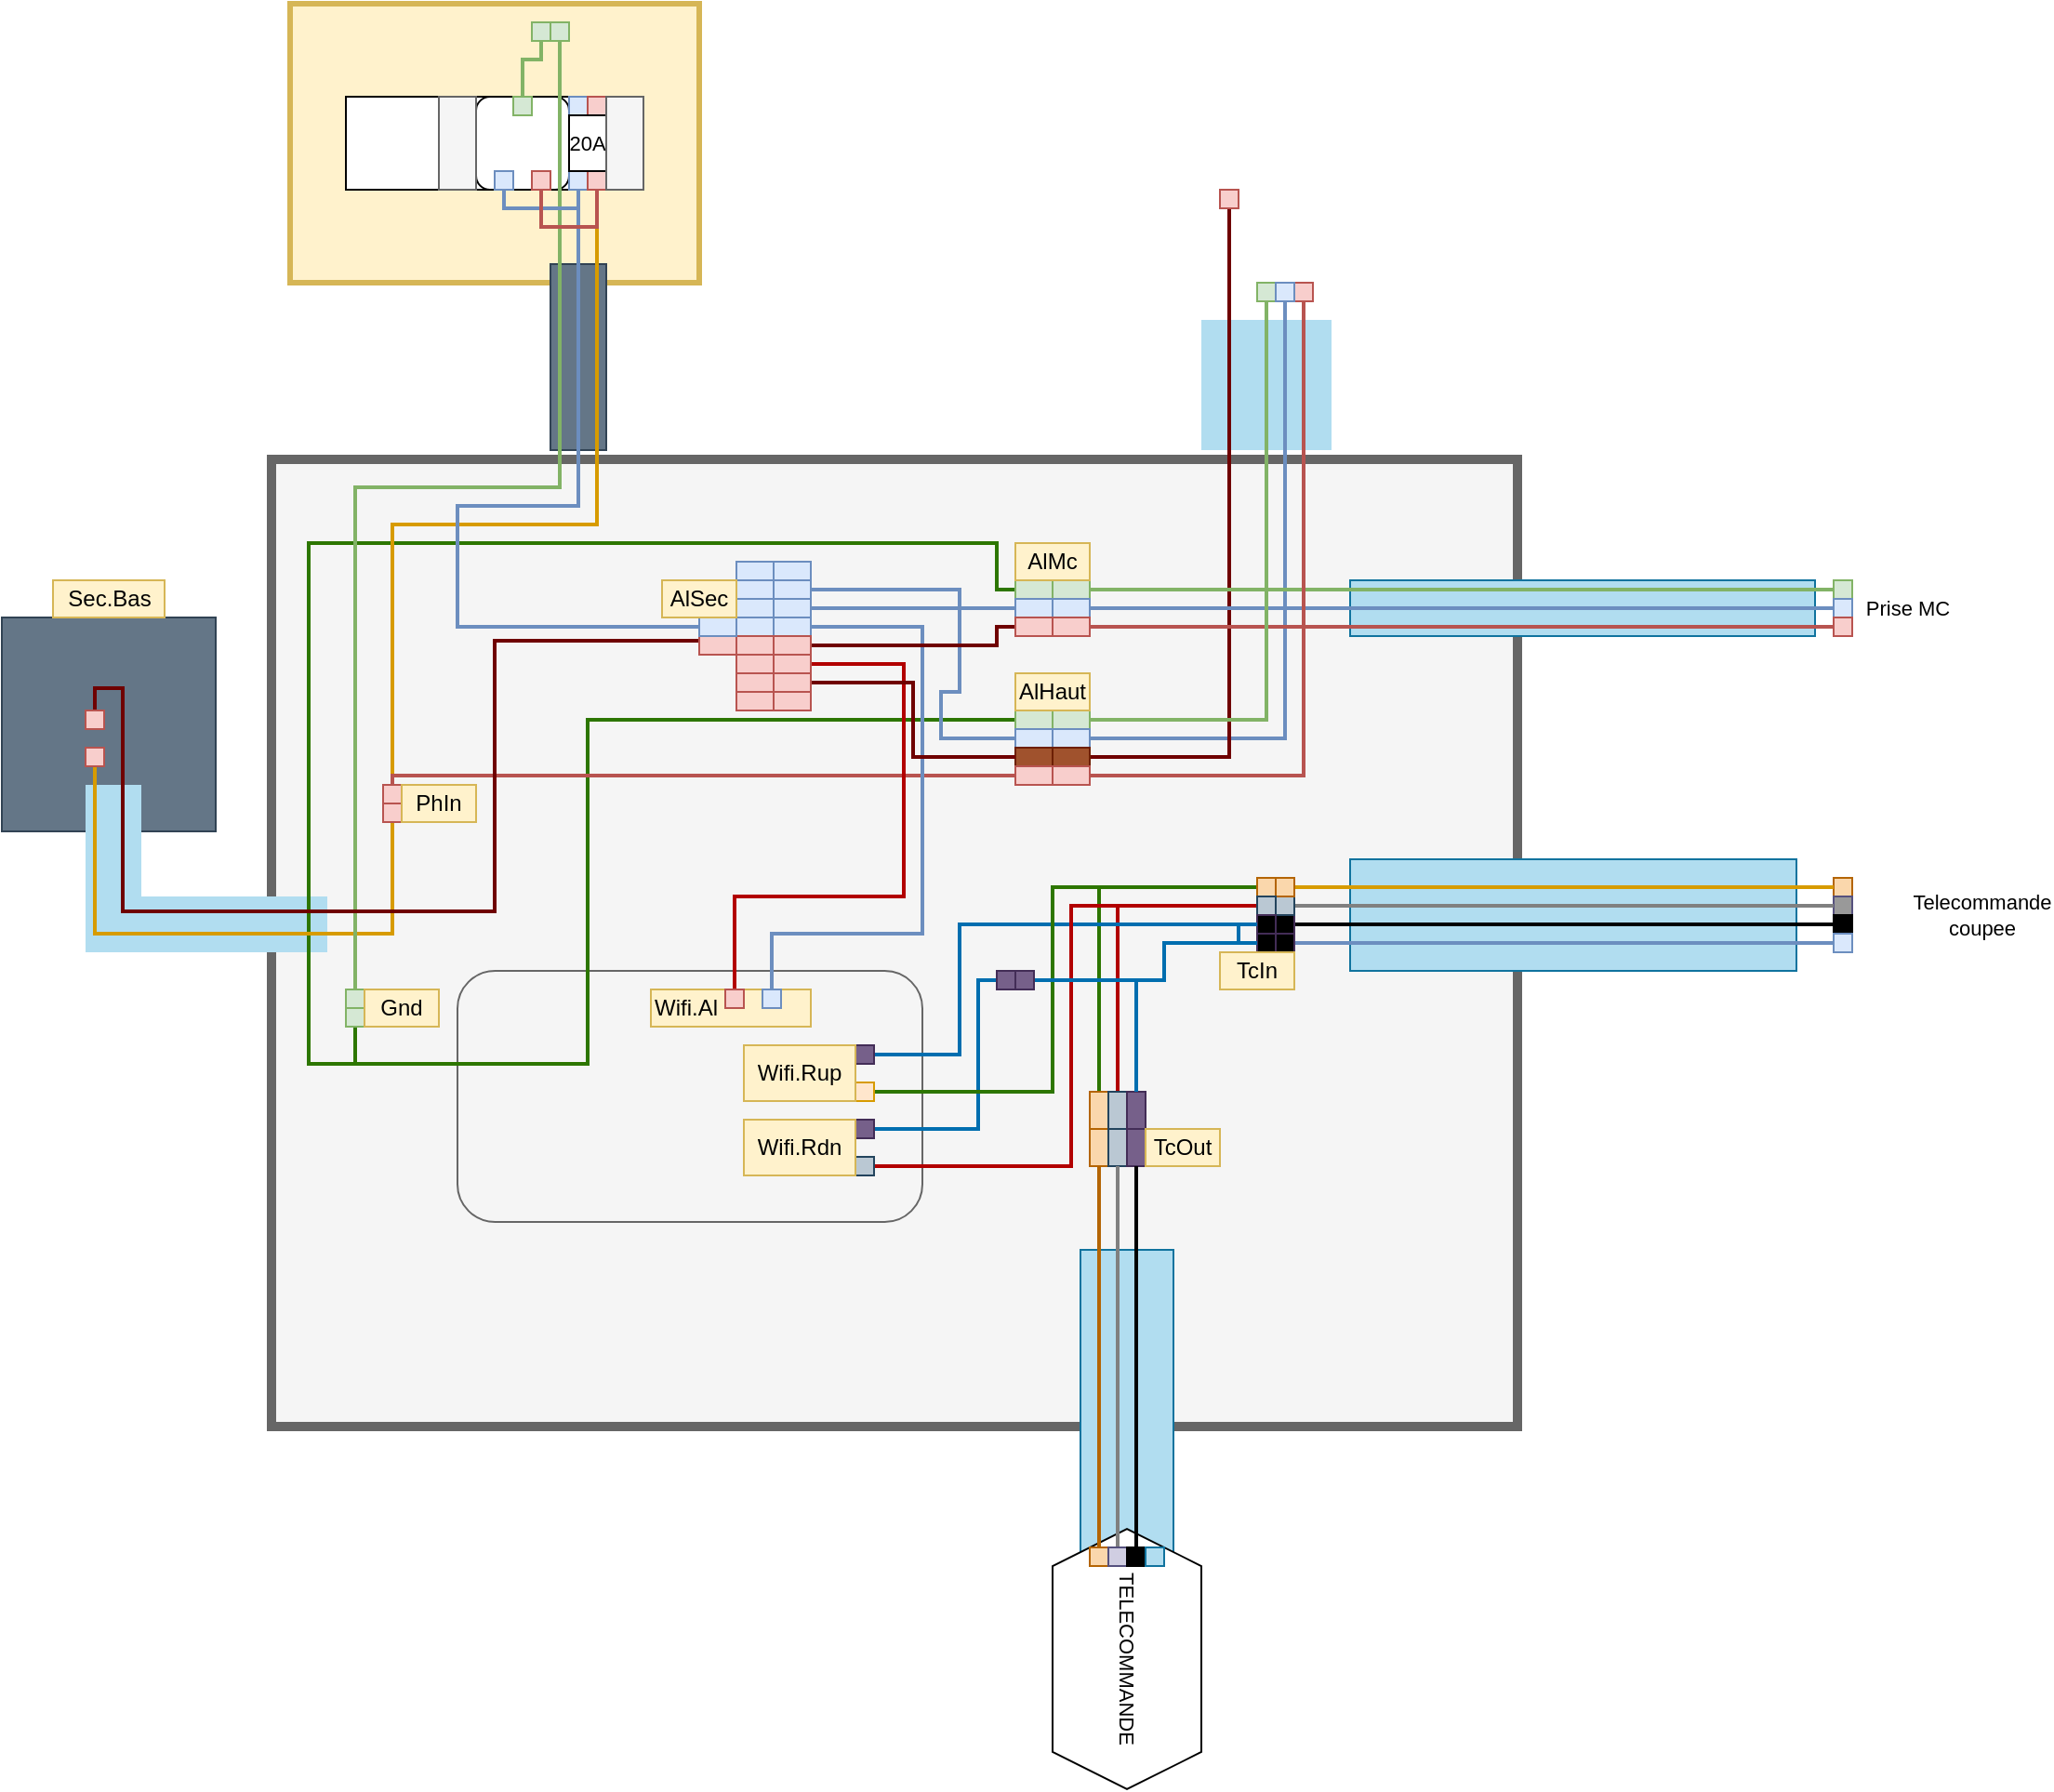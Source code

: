 <mxfile version="22.0.3" type="device">
  <diagram name="Page-1" id="s5q2tHvx8TRgOpWk9nja">
    <mxGraphModel dx="1687" dy="1393" grid="0" gridSize="10" guides="1" tooltips="1" connect="1" arrows="1" fold="1" page="0" pageScale="1" pageWidth="827" pageHeight="1169" math="0" shadow="0">
      <root>
        <mxCell id="0" />
        <mxCell id="1" parent="0" />
        <mxCell id="JrUKh0Hy_QYqfuGdm9pV-165" value="" style="rounded=0;whiteSpace=wrap;html=1;fontFamily=Helvetica;fontSize=11;strokeWidth=5;fillColor=#f5f5f5;fontColor=#333333;strokeColor=#666666;" parent="1" vertex="1">
          <mxGeometry x="170" y="155" width="670" height="520" as="geometry" />
        </mxCell>
        <mxCell id="JrUKh0Hy_QYqfuGdm9pV-132" value="" style="rounded=1;whiteSpace=wrap;html=1;fontFamily=Helvetica;fontSize=11;fontColor=#333333;fillColor=#f5f5f5;strokeColor=#666666;movable=1;resizable=1;rotatable=1;deletable=1;editable=1;locked=0;connectable=1;" parent="1" vertex="1">
          <mxGeometry x="270" y="430" width="250" height="135" as="geometry" />
        </mxCell>
        <mxCell id="1BA1ktkM85NNet-xuDD4-9" value="Wifi.Al" style="text;html=1;strokeColor=#d6b656;fillColor=#fff2cc;align=left;verticalAlign=middle;whiteSpace=wrap;rounded=0;movable=0;resizable=0;rotatable=0;deletable=0;editable=0;locked=1;connectable=0;" vertex="1" parent="1">
          <mxGeometry x="374" y="440" width="86" height="20" as="geometry" />
        </mxCell>
        <mxCell id="JrUKh0Hy_QYqfuGdm9pV-211" value="" style="rounded=0;whiteSpace=wrap;html=1;fontFamily=Helvetica;fontSize=11;strokeWidth=3;fillColor=#fff2cc;strokeColor=#d6b656;" parent="1" vertex="1">
          <mxGeometry x="180" y="-90" width="220" height="150" as="geometry" />
        </mxCell>
        <mxCell id="JrUKh0Hy_QYqfuGdm9pV-206" value="" style="rounded=0;whiteSpace=wrap;html=1;fontFamily=Helvetica;fontSize=11;fontColor=default;" parent="1" vertex="1">
          <mxGeometry x="210" y="-40" width="160" height="50" as="geometry" />
        </mxCell>
        <mxCell id="JrUKh0Hy_QYqfuGdm9pV-207" value="" style="group" parent="1" vertex="1" connectable="0">
          <mxGeometry x="280" y="-40" width="90" height="50" as="geometry" />
        </mxCell>
        <mxCell id="JrUKh0Hy_QYqfuGdm9pV-205" value="" style="rounded=1;whiteSpace=wrap;html=1;fontFamily=Helvetica;fontSize=11;fontColor=default;" parent="JrUKh0Hy_QYqfuGdm9pV-207" vertex="1">
          <mxGeometry width="50" height="50" as="geometry" />
        </mxCell>
        <mxCell id="JrUKh0Hy_QYqfuGdm9pV-193" value="" style="rounded=0;whiteSpace=wrap;html=1;fillColor=#d5e8d4;strokeColor=#82b366;movable=1;resizable=1;rotatable=1;deletable=1;editable=1;locked=0;connectable=1;" parent="JrUKh0Hy_QYqfuGdm9pV-207" vertex="1">
          <mxGeometry x="20" width="10" height="10" as="geometry" />
        </mxCell>
        <mxCell id="JrUKh0Hy_QYqfuGdm9pV-195" value="" style="rounded=0;whiteSpace=wrap;html=1;fillColor=#dae8fc;strokeColor=#6c8ebf;movable=1;resizable=1;rotatable=1;deletable=1;editable=1;locked=0;connectable=1;" parent="JrUKh0Hy_QYqfuGdm9pV-207" vertex="1">
          <mxGeometry x="10" y="40" width="10" height="10" as="geometry" />
        </mxCell>
        <mxCell id="JrUKh0Hy_QYqfuGdm9pV-196" value="" style="rounded=0;whiteSpace=wrap;html=1;fillColor=#f8cecc;strokeColor=#b85450;movable=1;resizable=1;rotatable=1;deletable=1;editable=1;locked=0;connectable=1;" parent="JrUKh0Hy_QYqfuGdm9pV-207" vertex="1">
          <mxGeometry x="30" y="40" width="10" height="10" as="geometry" />
        </mxCell>
        <mxCell id="JrUKh0Hy_QYqfuGdm9pV-163" value="" style="rounded=0;whiteSpace=wrap;html=1;fontFamily=Helvetica;fontSize=11;fillColor=#b1ddf0;strokeColor=#10739e;movable=0;resizable=0;rotatable=0;deletable=0;editable=0;locked=1;connectable=0;" parent="1" vertex="1">
          <mxGeometry x="750" y="370" width="240" height="60" as="geometry" />
        </mxCell>
        <mxCell id="JrUKh0Hy_QYqfuGdm9pV-162" value="" style="rounded=0;whiteSpace=wrap;html=1;fontFamily=Helvetica;fontSize=11;strokeColor=#10739e;fillColor=#b1ddf0;movable=0;resizable=0;rotatable=0;deletable=0;editable=0;locked=1;connectable=0;" parent="1" vertex="1">
          <mxGeometry x="750" y="220" width="250" height="30" as="geometry" />
        </mxCell>
        <mxCell id="JrUKh0Hy_QYqfuGdm9pV-159" value="" style="rounded=0;whiteSpace=wrap;html=1;fontFamily=Helvetica;fontSize=11;fillColor=#b1ddf0;strokeColor=none;movable=0;resizable=0;rotatable=0;deletable=0;editable=0;locked=1;connectable=0;" parent="1" vertex="1">
          <mxGeometry x="670" y="80" width="70" height="70" as="geometry" />
        </mxCell>
        <mxCell id="JrUKh0Hy_QYqfuGdm9pV-157" value="" style="rounded=0;whiteSpace=wrap;html=1;fontFamily=Helvetica;fontSize=11;strokeColor=none;fillColor=#b1ddf0;" parent="1" vertex="1">
          <mxGeometry x="100" y="390" width="100" height="30" as="geometry" />
        </mxCell>
        <mxCell id="JrUKh0Hy_QYqfuGdm9pV-155" value="" style="rounded=0;whiteSpace=wrap;html=1;fontFamily=Helvetica;fontSize=11;fontColor=#ffffff;fillColor=#647687;strokeColor=#314354;" parent="1" vertex="1">
          <mxGeometry x="25" y="240" width="115" height="115" as="geometry" />
        </mxCell>
        <mxCell id="JrUKh0Hy_QYqfuGdm9pV-156" value="" style="rounded=0;whiteSpace=wrap;html=1;fontFamily=Helvetica;fontSize=11;strokeColor=none;fillColor=#b1ddf0;" parent="1" vertex="1">
          <mxGeometry x="70" y="330" width="30" height="90" as="geometry" />
        </mxCell>
        <mxCell id="JrUKh0Hy_QYqfuGdm9pV-154" value="" style="rounded=0;whiteSpace=wrap;html=1;fontFamily=Helvetica;fontSize=11;fontColor=#ffffff;fillColor=#647687;strokeColor=#314354;movable=1;resizable=1;rotatable=1;deletable=1;editable=1;locked=0;connectable=1;" parent="1" vertex="1">
          <mxGeometry x="320" y="50" width="30" height="100" as="geometry" />
        </mxCell>
        <mxCell id="JrUKh0Hy_QYqfuGdm9pV-46" value="" style="rounded=0;whiteSpace=wrap;html=1;fillColor=#fad7ac;strokeColor=#b46504;movable=0;resizable=0;rotatable=0;deletable=0;editable=0;locked=1;connectable=0;" parent="1" vertex="1">
          <mxGeometry x="610" y="515" width="10" height="20" as="geometry" />
        </mxCell>
        <mxCell id="JrUKh0Hy_QYqfuGdm9pV-47" value="" style="rounded=0;whiteSpace=wrap;html=1;fillColor=#bac8d3;strokeColor=#23445d;movable=0;resizable=0;rotatable=0;deletable=0;editable=0;locked=1;connectable=0;" parent="1" vertex="1">
          <mxGeometry x="620" y="515" width="10" height="20" as="geometry" />
        </mxCell>
        <mxCell id="JrUKh0Hy_QYqfuGdm9pV-48" value="" style="rounded=0;whiteSpace=wrap;html=1;fillColor=#76608a;fontColor=#ffffff;strokeColor=#432D57;movable=0;resizable=0;rotatable=0;deletable=0;editable=0;locked=1;connectable=0;" parent="1" vertex="1">
          <mxGeometry x="630" y="515" width="10" height="20" as="geometry" />
        </mxCell>
        <mxCell id="JrUKh0Hy_QYqfuGdm9pV-106" style="edgeStyle=orthogonalEdgeStyle;shape=connector;rounded=0;orthogonalLoop=1;jettySize=auto;html=1;entryX=0;entryY=0.5;entryDx=0;entryDy=0;labelBackgroundColor=default;strokeColor=#2D7600;strokeWidth=2;align=center;verticalAlign=middle;fontFamily=Helvetica;fontSize=11;fontColor=default;endArrow=none;endFill=0;fillColor=#60a917;exitX=0.5;exitY=0;exitDx=0;exitDy=0;movable=0;resizable=0;rotatable=0;deletable=0;editable=0;locked=1;connectable=0;" parent="1" source="JrUKh0Hy_QYqfuGdm9pV-50" target="JrUKh0Hy_QYqfuGdm9pV-34" edge="1">
          <mxGeometry relative="1" as="geometry">
            <Array as="points">
              <mxPoint x="615" y="385" />
            </Array>
          </mxGeometry>
        </mxCell>
        <mxCell id="JrUKh0Hy_QYqfuGdm9pV-50" value="" style="rounded=0;whiteSpace=wrap;html=1;fillColor=#fad7ac;strokeColor=#b46504;movable=0;resizable=0;rotatable=0;deletable=0;editable=0;locked=1;connectable=0;" parent="1" vertex="1">
          <mxGeometry x="610" y="495" width="10" height="20" as="geometry" />
        </mxCell>
        <mxCell id="JrUKh0Hy_QYqfuGdm9pV-104" style="edgeStyle=orthogonalEdgeStyle;shape=connector;rounded=0;orthogonalLoop=1;jettySize=auto;html=1;entryX=0;entryY=0.5;entryDx=0;entryDy=0;labelBackgroundColor=default;strokeColor=#B20000;strokeWidth=2;align=center;verticalAlign=middle;fontFamily=Helvetica;fontSize=11;fontColor=default;endArrow=none;endFill=0;fillColor=#e51400;exitX=0.5;exitY=0;exitDx=0;exitDy=0;movable=0;resizable=0;rotatable=0;deletable=0;editable=0;locked=1;connectable=0;" parent="1" source="JrUKh0Hy_QYqfuGdm9pV-51" target="JrUKh0Hy_QYqfuGdm9pV-35" edge="1">
          <mxGeometry relative="1" as="geometry">
            <mxPoint x="700" y="460" as="sourcePoint" />
            <Array as="points">
              <mxPoint x="625" y="395" />
            </Array>
          </mxGeometry>
        </mxCell>
        <mxCell id="JrUKh0Hy_QYqfuGdm9pV-51" value="" style="rounded=0;whiteSpace=wrap;html=1;fillColor=#bac8d3;strokeColor=#23445d;movable=0;resizable=0;rotatable=0;deletable=0;editable=0;locked=1;connectable=0;" parent="1" vertex="1">
          <mxGeometry x="620" y="495" width="10" height="20" as="geometry" />
        </mxCell>
        <mxCell id="JrUKh0Hy_QYqfuGdm9pV-52" value="" style="rounded=0;whiteSpace=wrap;html=1;fillColor=#76608a;fontColor=#ffffff;strokeColor=#432D57;movable=0;resizable=0;rotatable=0;deletable=0;editable=0;locked=1;connectable=0;" parent="1" vertex="1">
          <mxGeometry x="630" y="495" width="10" height="20" as="geometry" />
        </mxCell>
        <mxCell id="JrUKh0Hy_QYqfuGdm9pV-109" style="edgeStyle=orthogonalEdgeStyle;shape=connector;rounded=0;orthogonalLoop=1;jettySize=auto;html=1;labelBackgroundColor=default;strokeColor=#2D7600;strokeWidth=2;align=center;verticalAlign=middle;fontFamily=Helvetica;fontSize=11;fontColor=default;endArrow=none;endFill=0;fillColor=#60a917;entryX=0.5;entryY=1;entryDx=0;entryDy=0;" parent="1" source="JrUKh0Hy_QYqfuGdm9pV-53" target="JrUKh0Hy_QYqfuGdm9pV-70" edge="1">
          <mxGeometry relative="1" as="geometry">
            <mxPoint x="430" y="235" as="targetPoint" />
            <Array as="points">
              <mxPoint x="560" y="225" />
              <mxPoint x="560" y="200" />
              <mxPoint x="190" y="200" />
              <mxPoint x="190" y="480" />
              <mxPoint x="215" y="480" />
            </Array>
          </mxGeometry>
        </mxCell>
        <mxCell id="JrUKh0Hy_QYqfuGdm9pV-108" style="edgeStyle=orthogonalEdgeStyle;shape=connector;rounded=0;orthogonalLoop=1;jettySize=auto;html=1;labelBackgroundColor=default;strokeColor=#2D7600;strokeWidth=2;align=center;verticalAlign=middle;fontFamily=Helvetica;fontSize=11;fontColor=default;endArrow=none;endFill=0;fillColor=#60a917;entryX=0.5;entryY=1;entryDx=0;entryDy=0;" parent="1" source="JrUKh0Hy_QYqfuGdm9pV-59" target="JrUKh0Hy_QYqfuGdm9pV-70" edge="1">
          <mxGeometry relative="1" as="geometry">
            <mxPoint x="440" y="295" as="targetPoint" />
            <Array as="points">
              <mxPoint x="340" y="295" />
              <mxPoint x="340" y="480" />
              <mxPoint x="215" y="480" />
            </Array>
          </mxGeometry>
        </mxCell>
        <mxCell id="JrUKh0Hy_QYqfuGdm9pV-59" value="" style="rounded=0;whiteSpace=wrap;html=1;fillColor=#d5e8d4;strokeColor=#82b366;" parent="1" vertex="1">
          <mxGeometry x="570" y="290" width="20" height="10" as="geometry" />
        </mxCell>
        <mxCell id="JrUKh0Hy_QYqfuGdm9pV-60" value="" style="rounded=0;whiteSpace=wrap;html=1;fillColor=#dae8fc;strokeColor=#6c8ebf;" parent="1" vertex="1">
          <mxGeometry x="570" y="300" width="20" height="10" as="geometry" />
        </mxCell>
        <mxCell id="JrUKh0Hy_QYqfuGdm9pV-61" value="" style="rounded=0;whiteSpace=wrap;html=1;fillColor=#a0522d;fontColor=#ffffff;strokeColor=#6D1F00;" parent="1" vertex="1">
          <mxGeometry x="570" y="310" width="20" height="10" as="geometry" />
        </mxCell>
        <mxCell id="JrUKh0Hy_QYqfuGdm9pV-62" value="" style="rounded=0;whiteSpace=wrap;html=1;fillColor=#d5e8d4;strokeColor=#82b366;" parent="1" vertex="1">
          <mxGeometry x="590" y="290" width="20" height="10" as="geometry" />
        </mxCell>
        <mxCell id="JrUKh0Hy_QYqfuGdm9pV-148" style="edgeStyle=orthogonalEdgeStyle;shape=connector;rounded=0;orthogonalLoop=1;jettySize=auto;html=1;entryX=0.5;entryY=1;entryDx=0;entryDy=0;labelBackgroundColor=default;strokeColor=#6c8ebf;strokeWidth=2;align=center;verticalAlign=middle;fontFamily=Helvetica;fontSize=11;fontColor=default;endArrow=none;endFill=0;fillColor=#dae8fc;" parent="1" source="JrUKh0Hy_QYqfuGdm9pV-63" target="JrUKh0Hy_QYqfuGdm9pV-143" edge="1">
          <mxGeometry relative="1" as="geometry" />
        </mxCell>
        <mxCell id="JrUKh0Hy_QYqfuGdm9pV-63" value="" style="rounded=0;whiteSpace=wrap;html=1;fillColor=#dae8fc;strokeColor=#6c8ebf;" parent="1" vertex="1">
          <mxGeometry x="590" y="300" width="20" height="10" as="geometry" />
        </mxCell>
        <mxCell id="JrUKh0Hy_QYqfuGdm9pV-150" style="edgeStyle=orthogonalEdgeStyle;shape=connector;rounded=0;orthogonalLoop=1;jettySize=auto;html=1;entryX=0.5;entryY=1;entryDx=0;entryDy=0;labelBackgroundColor=default;strokeColor=#6F0000;strokeWidth=2;align=center;verticalAlign=middle;fontFamily=Helvetica;fontSize=11;fontColor=default;endArrow=none;endFill=0;fillColor=#a20025;" parent="1" source="JrUKh0Hy_QYqfuGdm9pV-64" target="JrUKh0Hy_QYqfuGdm9pV-146" edge="1">
          <mxGeometry relative="1" as="geometry" />
        </mxCell>
        <mxCell id="JrUKh0Hy_QYqfuGdm9pV-64" value="" style="rounded=0;whiteSpace=wrap;html=1;fillColor=#a0522d;fontColor=#ffffff;strokeColor=#6D1F00;" parent="1" vertex="1">
          <mxGeometry x="590" y="310" width="20" height="10" as="geometry" />
        </mxCell>
        <mxCell id="JrUKh0Hy_QYqfuGdm9pV-65" value="" style="rounded=0;whiteSpace=wrap;html=1;fillColor=#f8cecc;strokeColor=#b85450;" parent="1" vertex="1">
          <mxGeometry x="570" y="320" width="20" height="10" as="geometry" />
        </mxCell>
        <mxCell id="JrUKh0Hy_QYqfuGdm9pV-66" value="" style="rounded=0;whiteSpace=wrap;html=1;fillColor=#f8cecc;strokeColor=#b85450;" parent="1" vertex="1">
          <mxGeometry x="590" y="320" width="20" height="10" as="geometry" />
        </mxCell>
        <mxCell id="JrUKh0Hy_QYqfuGdm9pV-115" style="edgeStyle=orthogonalEdgeStyle;shape=connector;rounded=0;orthogonalLoop=1;jettySize=auto;html=1;labelBackgroundColor=default;strokeColor=#d79b00;strokeWidth=2;align=center;verticalAlign=middle;fontFamily=Helvetica;fontSize=11;fontColor=default;endArrow=none;endFill=0;fillColor=#ffe6cc;entryX=0.5;entryY=1;entryDx=0;entryDy=0;" parent="1" source="JrUKh0Hy_QYqfuGdm9pV-67" target="JrUKh0Hy_QYqfuGdm9pV-118" edge="1">
          <mxGeometry relative="1" as="geometry">
            <mxPoint x="260" y="200" as="targetPoint" />
            <Array as="points">
              <mxPoint x="235" y="190" />
              <mxPoint x="345" y="190" />
            </Array>
          </mxGeometry>
        </mxCell>
        <mxCell id="JrUKh0Hy_QYqfuGdm9pV-129" style="edgeStyle=orthogonalEdgeStyle;shape=connector;rounded=0;orthogonalLoop=1;jettySize=auto;html=1;entryX=0;entryY=0.5;entryDx=0;entryDy=0;labelBackgroundColor=default;strokeColor=#b85450;strokeWidth=2;align=center;verticalAlign=middle;fontFamily=Helvetica;fontSize=11;fontColor=default;endArrow=none;endFill=0;fillColor=#f8cecc;" parent="1" source="JrUKh0Hy_QYqfuGdm9pV-67" target="JrUKh0Hy_QYqfuGdm9pV-65" edge="1">
          <mxGeometry relative="1" as="geometry">
            <Array as="points">
              <mxPoint x="235" y="325" />
            </Array>
          </mxGeometry>
        </mxCell>
        <mxCell id="JrUKh0Hy_QYqfuGdm9pV-114" style="edgeStyle=orthogonalEdgeStyle;shape=connector;rounded=0;orthogonalLoop=1;jettySize=auto;html=1;labelBackgroundColor=default;strokeColor=#d79b00;strokeWidth=2;align=center;verticalAlign=middle;fontFamily=Helvetica;fontSize=11;fontColor=default;endArrow=none;endFill=0;fillColor=#ffe6cc;entryX=0.5;entryY=1;entryDx=0;entryDy=0;" parent="1" source="JrUKh0Hy_QYqfuGdm9pV-68" target="JrUKh0Hy_QYqfuGdm9pV-127" edge="1">
          <mxGeometry relative="1" as="geometry">
            <mxPoint x="150" y="430" as="targetPoint" />
            <Array as="points">
              <mxPoint x="235" y="410" />
              <mxPoint x="75" y="410" />
            </Array>
          </mxGeometry>
        </mxCell>
        <mxCell id="JrUKh0Hy_QYqfuGdm9pV-120" style="edgeStyle=orthogonalEdgeStyle;shape=connector;rounded=0;orthogonalLoop=1;jettySize=auto;html=1;labelBackgroundColor=default;strokeColor=#82b366;strokeWidth=2;align=center;verticalAlign=middle;fontFamily=Helvetica;fontSize=11;fontColor=default;endArrow=none;endFill=0;fillColor=#d5e8d4;entryX=0.5;entryY=1;entryDx=0;entryDy=0;" parent="1" source="JrUKh0Hy_QYqfuGdm9pV-69" target="JrUKh0Hy_QYqfuGdm9pV-116" edge="1">
          <mxGeometry relative="1" as="geometry">
            <mxPoint x="215" y="190" as="targetPoint" />
            <Array as="points">
              <mxPoint x="215" y="170" />
              <mxPoint x="325" y="170" />
            </Array>
          </mxGeometry>
        </mxCell>
        <mxCell id="JrUKh0Hy_QYqfuGdm9pV-123" style="edgeStyle=orthogonalEdgeStyle;shape=connector;rounded=0;orthogonalLoop=1;jettySize=auto;html=1;entryX=0;entryY=0.5;entryDx=0;entryDy=0;labelBackgroundColor=default;strokeColor=#6c8ebf;strokeWidth=2;align=center;verticalAlign=middle;fontFamily=Helvetica;fontSize=11;fontColor=default;endArrow=none;endFill=0;fillColor=#dae8fc;" parent="1" source="JrUKh0Hy_QYqfuGdm9pV-76" target="JrUKh0Hy_QYqfuGdm9pV-60" edge="1">
          <mxGeometry relative="1" as="geometry">
            <Array as="points">
              <mxPoint x="540" y="225" />
              <mxPoint x="540" y="280" />
              <mxPoint x="530" y="280" />
              <mxPoint x="530" y="305" />
            </Array>
          </mxGeometry>
        </mxCell>
        <mxCell id="JrUKh0Hy_QYqfuGdm9pV-122" style="edgeStyle=orthogonalEdgeStyle;shape=connector;rounded=0;orthogonalLoop=1;jettySize=auto;html=1;labelBackgroundColor=default;strokeColor=#6c8ebf;strokeWidth=2;align=center;verticalAlign=middle;fontFamily=Helvetica;fontSize=11;fontColor=default;endArrow=none;endFill=0;fillColor=#dae8fc;entryX=0;entryY=0.5;entryDx=0;entryDy=0;" parent="1" source="JrUKh0Hy_QYqfuGdm9pV-77" target="JrUKh0Hy_QYqfuGdm9pV-54" edge="1">
          <mxGeometry relative="1" as="geometry">
            <mxPoint x="560" y="235" as="targetPoint" />
            <Array as="points">
              <mxPoint x="550" y="235" />
              <mxPoint x="550" y="235" />
            </Array>
          </mxGeometry>
        </mxCell>
        <mxCell id="JrUKh0Hy_QYqfuGdm9pV-121" style="edgeStyle=orthogonalEdgeStyle;shape=connector;rounded=0;orthogonalLoop=1;jettySize=auto;html=1;entryX=0.5;entryY=0;entryDx=0;entryDy=0;labelBackgroundColor=default;strokeColor=#6c8ebf;strokeWidth=2;align=center;verticalAlign=middle;fontFamily=Helvetica;fontSize=11;fontColor=default;endArrow=none;endFill=0;fillColor=#dae8fc;" parent="1" source="JrUKh0Hy_QYqfuGdm9pV-79" target="JrUKh0Hy_QYqfuGdm9pV-91" edge="1">
          <mxGeometry relative="1" as="geometry">
            <Array as="points">
              <mxPoint x="520" y="245" />
              <mxPoint x="520" y="410" />
              <mxPoint x="439" y="410" />
            </Array>
          </mxGeometry>
        </mxCell>
        <mxCell id="JrUKh0Hy_QYqfuGdm9pV-110" style="edgeStyle=orthogonalEdgeStyle;shape=connector;rounded=0;orthogonalLoop=1;jettySize=auto;html=1;entryX=0;entryY=0.5;entryDx=0;entryDy=0;labelBackgroundColor=default;strokeColor=#6F0000;strokeWidth=2;align=center;verticalAlign=middle;fontFamily=Helvetica;fontSize=11;fontColor=default;endArrow=none;endFill=0;fillColor=#a20025;" parent="1" source="JrUKh0Hy_QYqfuGdm9pV-83" target="JrUKh0Hy_QYqfuGdm9pV-55" edge="1">
          <mxGeometry relative="1" as="geometry">
            <Array as="points">
              <mxPoint x="560" y="255" />
              <mxPoint x="560" y="245" />
            </Array>
          </mxGeometry>
        </mxCell>
        <mxCell id="JrUKh0Hy_QYqfuGdm9pV-111" style="edgeStyle=orthogonalEdgeStyle;shape=connector;rounded=0;orthogonalLoop=1;jettySize=auto;html=1;entryX=0.5;entryY=0;entryDx=0;entryDy=0;labelBackgroundColor=default;strokeColor=#B20000;strokeWidth=2;align=center;verticalAlign=middle;fontFamily=Helvetica;fontSize=11;fontColor=default;endArrow=none;endFill=0;fillColor=#e51400;" parent="1" source="JrUKh0Hy_QYqfuGdm9pV-84" target="JrUKh0Hy_QYqfuGdm9pV-90" edge="1">
          <mxGeometry relative="1" as="geometry">
            <Array as="points">
              <mxPoint x="510" y="265" />
              <mxPoint x="510" y="390" />
              <mxPoint x="419" y="390" />
            </Array>
          </mxGeometry>
        </mxCell>
        <mxCell id="JrUKh0Hy_QYqfuGdm9pV-112" style="edgeStyle=orthogonalEdgeStyle;shape=connector;rounded=0;orthogonalLoop=1;jettySize=auto;html=1;entryX=0;entryY=0.5;entryDx=0;entryDy=0;labelBackgroundColor=default;strokeColor=#6F0000;strokeWidth=2;align=center;verticalAlign=middle;fontFamily=Helvetica;fontSize=11;fontColor=default;endArrow=none;endFill=0;fillColor=#a20025;" parent="1" source="JrUKh0Hy_QYqfuGdm9pV-85" target="JrUKh0Hy_QYqfuGdm9pV-61" edge="1">
          <mxGeometry relative="1" as="geometry" />
        </mxCell>
        <mxCell id="JrUKh0Hy_QYqfuGdm9pV-113" style="edgeStyle=orthogonalEdgeStyle;shape=connector;rounded=0;orthogonalLoop=1;jettySize=auto;html=1;labelBackgroundColor=default;strokeColor=#6F0000;strokeWidth=2;align=center;verticalAlign=middle;fontFamily=Helvetica;fontSize=11;fontColor=default;endArrow=none;endFill=0;fillColor=#a20025;entryX=0.5;entryY=0;entryDx=0;entryDy=0;" parent="1" target="JrUKh0Hy_QYqfuGdm9pV-126" edge="1">
          <mxGeometry relative="1" as="geometry">
            <mxPoint x="75" y="287.5" as="targetPoint" />
            <mxPoint x="400" y="252.5" as="sourcePoint" />
            <Array as="points">
              <mxPoint x="290" y="253" />
              <mxPoint x="290" y="398" />
              <mxPoint x="90" y="398" />
              <mxPoint x="90" y="278" />
              <mxPoint x="75" y="278" />
            </Array>
          </mxGeometry>
        </mxCell>
        <mxCell id="JrUKh0Hy_QYqfuGdm9pV-119" style="edgeStyle=orthogonalEdgeStyle;shape=connector;rounded=0;orthogonalLoop=1;jettySize=auto;html=1;entryX=0.5;entryY=1;entryDx=0;entryDy=0;labelBackgroundColor=default;strokeColor=#6c8ebf;strokeWidth=2;align=center;verticalAlign=middle;fontFamily=Helvetica;fontSize=11;fontColor=default;endArrow=none;endFill=0;fillColor=#dae8fc;exitX=0;exitY=0.5;exitDx=0;exitDy=0;" parent="1" source="JrUKh0Hy_QYqfuGdm9pV-89" target="JrUKh0Hy_QYqfuGdm9pV-117" edge="1">
          <mxGeometry relative="1" as="geometry">
            <Array as="points">
              <mxPoint x="270" y="245" />
              <mxPoint x="270" y="180" />
              <mxPoint x="335" y="180" />
            </Array>
          </mxGeometry>
        </mxCell>
        <mxCell id="JrUKh0Hy_QYqfuGdm9pV-102" style="edgeStyle=orthogonalEdgeStyle;shape=connector;rounded=0;orthogonalLoop=1;jettySize=auto;html=1;entryX=0;entryY=0.5;entryDx=0;entryDy=0;labelBackgroundColor=default;strokeColor=#006EAF;strokeWidth=2;align=center;verticalAlign=middle;fontFamily=Helvetica;fontSize=11;fontColor=default;endArrow=none;endFill=0;fillColor=#1ba1e2;exitX=1;exitY=0.5;exitDx=0;exitDy=0;" parent="1" source="JrUKh0Hy_QYqfuGdm9pV-92" target="JrUKh0Hy_QYqfuGdm9pV-36" edge="1">
          <mxGeometry relative="1" as="geometry">
            <mxPoint x="530" y="470" as="sourcePoint" />
            <mxPoint x="690" y="400" as="targetPoint" />
            <Array as="points">
              <mxPoint x="540" y="475" />
              <mxPoint x="540" y="405" />
            </Array>
          </mxGeometry>
        </mxCell>
        <mxCell id="JrUKh0Hy_QYqfuGdm9pV-101" style="edgeStyle=orthogonalEdgeStyle;shape=connector;rounded=0;orthogonalLoop=1;jettySize=auto;html=1;entryX=0;entryY=0.5;entryDx=0;entryDy=0;labelBackgroundColor=default;strokeColor=#006EAF;strokeWidth=2;align=center;verticalAlign=middle;fontFamily=Helvetica;fontSize=11;fontColor=default;endArrow=none;endFill=0;fillColor=#1ba1e2;" parent="1" source="JrUKh0Hy_QYqfuGdm9pV-93" target="JrUKh0Hy_QYqfuGdm9pV-96" edge="1">
          <mxGeometry relative="1" as="geometry">
            <Array as="points">
              <mxPoint x="550" y="515" />
              <mxPoint x="550" y="435" />
            </Array>
          </mxGeometry>
        </mxCell>
        <mxCell id="JrUKh0Hy_QYqfuGdm9pV-105" style="edgeStyle=orthogonalEdgeStyle;shape=connector;rounded=0;orthogonalLoop=1;jettySize=auto;html=1;entryX=0;entryY=0.5;entryDx=0;entryDy=0;labelBackgroundColor=default;strokeColor=#2D7600;strokeWidth=2;align=center;verticalAlign=middle;fontFamily=Helvetica;fontSize=11;fontColor=default;endArrow=none;endFill=0;fillColor=#60a917;" parent="1" source="JrUKh0Hy_QYqfuGdm9pV-94" target="JrUKh0Hy_QYqfuGdm9pV-34" edge="1">
          <mxGeometry relative="1" as="geometry">
            <Array as="points">
              <mxPoint x="590" y="495" />
              <mxPoint x="590" y="385" />
            </Array>
          </mxGeometry>
        </mxCell>
        <mxCell id="JrUKh0Hy_QYqfuGdm9pV-103" style="edgeStyle=orthogonalEdgeStyle;shape=connector;rounded=0;orthogonalLoop=1;jettySize=auto;html=1;entryX=0;entryY=0.5;entryDx=0;entryDy=0;labelBackgroundColor=default;strokeColor=#B20000;strokeWidth=2;align=center;verticalAlign=middle;fontFamily=Helvetica;fontSize=11;fontColor=default;endArrow=none;endFill=0;fillColor=#e51400;" parent="1" source="JrUKh0Hy_QYqfuGdm9pV-95" target="JrUKh0Hy_QYqfuGdm9pV-35" edge="1">
          <mxGeometry relative="1" as="geometry">
            <Array as="points">
              <mxPoint x="600" y="535" />
              <mxPoint x="600" y="395" />
            </Array>
          </mxGeometry>
        </mxCell>
        <mxCell id="JrUKh0Hy_QYqfuGdm9pV-96" value="" style="rounded=0;whiteSpace=wrap;html=1;fillColor=#76608a;strokeColor=#432D57;fontColor=#ffffff;movable=0;resizable=0;rotatable=0;deletable=0;editable=0;locked=1;connectable=0;" parent="1" vertex="1">
          <mxGeometry x="560" y="430" width="10" height="10" as="geometry" />
        </mxCell>
        <mxCell id="JrUKh0Hy_QYqfuGdm9pV-98" style="edgeStyle=orthogonalEdgeStyle;rounded=0;orthogonalLoop=1;jettySize=auto;html=1;entryX=0.5;entryY=0;entryDx=0;entryDy=0;endArrow=none;endFill=0;fillColor=#1ba1e2;strokeColor=#006EAF;strokeWidth=2;movable=0;resizable=0;rotatable=0;deletable=0;editable=0;locked=1;connectable=0;" parent="1" source="JrUKh0Hy_QYqfuGdm9pV-97" target="JrUKh0Hy_QYqfuGdm9pV-52" edge="1">
          <mxGeometry relative="1" as="geometry" />
        </mxCell>
        <mxCell id="JrUKh0Hy_QYqfuGdm9pV-100" style="edgeStyle=orthogonalEdgeStyle;shape=connector;rounded=0;orthogonalLoop=1;jettySize=auto;html=1;entryX=0;entryY=0.5;entryDx=0;entryDy=0;labelBackgroundColor=default;strokeColor=#006EAF;strokeWidth=2;align=center;verticalAlign=middle;fontFamily=Helvetica;fontSize=11;fontColor=default;endArrow=none;endFill=0;fillColor=#1ba1e2;movable=0;resizable=0;rotatable=0;deletable=0;editable=0;locked=1;connectable=0;" parent="1" source="JrUKh0Hy_QYqfuGdm9pV-97" target="JrUKh0Hy_QYqfuGdm9pV-29" edge="1">
          <mxGeometry relative="1" as="geometry">
            <Array as="points">
              <mxPoint x="650" y="435" />
              <mxPoint x="650" y="415" />
            </Array>
          </mxGeometry>
        </mxCell>
        <mxCell id="JrUKh0Hy_QYqfuGdm9pV-97" value="" style="rounded=0;whiteSpace=wrap;html=1;fillColor=#76608a;strokeColor=#432D57;fontColor=#ffffff;movable=0;resizable=0;rotatable=0;deletable=0;editable=0;locked=1;connectable=0;" parent="1" vertex="1">
          <mxGeometry x="570" y="430" width="10" height="10" as="geometry" />
        </mxCell>
        <mxCell id="JrUKh0Hy_QYqfuGdm9pV-116" value="" style="rounded=0;whiteSpace=wrap;html=1;fillColor=#d5e8d4;strokeColor=#82b366;movable=1;resizable=1;rotatable=1;deletable=1;editable=1;locked=0;connectable=1;" parent="1" vertex="1">
          <mxGeometry x="320" y="-80" width="10" height="10" as="geometry" />
        </mxCell>
        <mxCell id="JrUKh0Hy_QYqfuGdm9pV-117" value="" style="rounded=0;whiteSpace=wrap;html=1;fillColor=#dae8fc;strokeColor=#6c8ebf;movable=1;resizable=1;rotatable=1;deletable=1;editable=1;locked=0;connectable=1;" parent="1" vertex="1">
          <mxGeometry x="330" width="10" height="10" as="geometry" />
        </mxCell>
        <mxCell id="JrUKh0Hy_QYqfuGdm9pV-118" value="" style="rounded=0;whiteSpace=wrap;html=1;fillColor=#f8cecc;strokeColor=#b85450;movable=1;resizable=1;rotatable=1;deletable=1;editable=1;locked=0;connectable=1;" parent="1" vertex="1">
          <mxGeometry x="340" width="10" height="10" as="geometry" />
        </mxCell>
        <mxCell id="JrUKh0Hy_QYqfuGdm9pV-124" value="" style="group" parent="1" vertex="1" connectable="0">
          <mxGeometry x="570" y="220" width="40" height="30" as="geometry" />
        </mxCell>
        <mxCell id="JrUKh0Hy_QYqfuGdm9pV-53" value="" style="rounded=0;whiteSpace=wrap;html=1;fillColor=#d5e8d4;strokeColor=#82b366;" parent="JrUKh0Hy_QYqfuGdm9pV-124" vertex="1">
          <mxGeometry width="20" height="10" as="geometry" />
        </mxCell>
        <mxCell id="JrUKh0Hy_QYqfuGdm9pV-54" value="" style="rounded=0;whiteSpace=wrap;html=1;fillColor=#dae8fc;strokeColor=#6c8ebf;" parent="JrUKh0Hy_QYqfuGdm9pV-124" vertex="1">
          <mxGeometry y="10" width="20" height="10" as="geometry" />
        </mxCell>
        <mxCell id="JrUKh0Hy_QYqfuGdm9pV-55" value="" style="rounded=0;whiteSpace=wrap;html=1;fillColor=#f8cecc;strokeColor=#b85450;" parent="JrUKh0Hy_QYqfuGdm9pV-124" vertex="1">
          <mxGeometry y="20" width="20" height="10" as="geometry" />
        </mxCell>
        <mxCell id="JrUKh0Hy_QYqfuGdm9pV-56" value="" style="rounded=0;whiteSpace=wrap;html=1;fillColor=#d5e8d4;strokeColor=#82b366;" parent="JrUKh0Hy_QYqfuGdm9pV-124" vertex="1">
          <mxGeometry x="20" width="20" height="10" as="geometry" />
        </mxCell>
        <mxCell id="JrUKh0Hy_QYqfuGdm9pV-57" value="" style="rounded=0;whiteSpace=wrap;html=1;fillColor=#dae8fc;strokeColor=#6c8ebf;" parent="JrUKh0Hy_QYqfuGdm9pV-124" vertex="1">
          <mxGeometry x="20" y="10" width="20" height="10" as="geometry" />
        </mxCell>
        <mxCell id="JrUKh0Hy_QYqfuGdm9pV-58" value="" style="rounded=0;whiteSpace=wrap;html=1;fillColor=#f8cecc;strokeColor=#b85450;" parent="JrUKh0Hy_QYqfuGdm9pV-124" vertex="1">
          <mxGeometry x="20" y="20" width="20" height="10" as="geometry" />
        </mxCell>
        <mxCell id="JrUKh0Hy_QYqfuGdm9pV-125" value="" style="group" parent="1" vertex="1" connectable="0">
          <mxGeometry x="400" y="210" width="60" height="80" as="geometry" />
        </mxCell>
        <mxCell id="JrUKh0Hy_QYqfuGdm9pV-72" value="" style="rounded=0;whiteSpace=wrap;html=1;fillColor=#dae8fc;strokeColor=#6c8ebf;" parent="JrUKh0Hy_QYqfuGdm9pV-125" vertex="1">
          <mxGeometry x="20" width="20" height="10" as="geometry" />
        </mxCell>
        <mxCell id="JrUKh0Hy_QYqfuGdm9pV-73" value="" style="rounded=0;whiteSpace=wrap;html=1;fillColor=#dae8fc;strokeColor=#6c8ebf;" parent="JrUKh0Hy_QYqfuGdm9pV-125" vertex="1">
          <mxGeometry x="20" y="10" width="20" height="10" as="geometry" />
        </mxCell>
        <mxCell id="JrUKh0Hy_QYqfuGdm9pV-74" value="" style="rounded=0;whiteSpace=wrap;html=1;fillColor=#dae8fc;strokeColor=#6c8ebf;" parent="JrUKh0Hy_QYqfuGdm9pV-125" vertex="1">
          <mxGeometry x="20" y="20" width="20" height="10" as="geometry" />
        </mxCell>
        <mxCell id="JrUKh0Hy_QYqfuGdm9pV-75" value="" style="rounded=0;whiteSpace=wrap;html=1;fillColor=#dae8fc;strokeColor=#6c8ebf;" parent="JrUKh0Hy_QYqfuGdm9pV-125" vertex="1">
          <mxGeometry x="40" width="20" height="10" as="geometry" />
        </mxCell>
        <mxCell id="JrUKh0Hy_QYqfuGdm9pV-76" value="" style="rounded=0;whiteSpace=wrap;html=1;fillColor=#dae8fc;strokeColor=#6c8ebf;" parent="JrUKh0Hy_QYqfuGdm9pV-125" vertex="1">
          <mxGeometry x="40" y="10" width="20" height="10" as="geometry" />
        </mxCell>
        <mxCell id="JrUKh0Hy_QYqfuGdm9pV-77" value="" style="rounded=0;whiteSpace=wrap;html=1;fillColor=#dae8fc;strokeColor=#6c8ebf;" parent="JrUKh0Hy_QYqfuGdm9pV-125" vertex="1">
          <mxGeometry x="40" y="20" width="20" height="10" as="geometry" />
        </mxCell>
        <mxCell id="JrUKh0Hy_QYqfuGdm9pV-78" value="" style="rounded=0;whiteSpace=wrap;html=1;fillColor=#dae8fc;strokeColor=#6c8ebf;" parent="JrUKh0Hy_QYqfuGdm9pV-125" vertex="1">
          <mxGeometry x="20" y="30" width="20" height="10" as="geometry" />
        </mxCell>
        <mxCell id="JrUKh0Hy_QYqfuGdm9pV-79" value="" style="rounded=0;whiteSpace=wrap;html=1;fillColor=#dae8fc;strokeColor=#6c8ebf;" parent="JrUKh0Hy_QYqfuGdm9pV-125" vertex="1">
          <mxGeometry x="40" y="30" width="20" height="10" as="geometry" />
        </mxCell>
        <mxCell id="JrUKh0Hy_QYqfuGdm9pV-80" value="" style="rounded=0;whiteSpace=wrap;html=1;fillColor=#f8cecc;strokeColor=#b85450;" parent="JrUKh0Hy_QYqfuGdm9pV-125" vertex="1">
          <mxGeometry x="20" y="40" width="20" height="10" as="geometry" />
        </mxCell>
        <mxCell id="JrUKh0Hy_QYqfuGdm9pV-81" value="" style="rounded=0;whiteSpace=wrap;html=1;fillColor=#f8cecc;strokeColor=#b85450;" parent="JrUKh0Hy_QYqfuGdm9pV-125" vertex="1">
          <mxGeometry x="20" y="50" width="20" height="10" as="geometry" />
        </mxCell>
        <mxCell id="JrUKh0Hy_QYqfuGdm9pV-82" value="" style="rounded=0;whiteSpace=wrap;html=1;fillColor=#f8cecc;strokeColor=#b85450;" parent="JrUKh0Hy_QYqfuGdm9pV-125" vertex="1">
          <mxGeometry x="20" y="60" width="20" height="10" as="geometry" />
        </mxCell>
        <mxCell id="JrUKh0Hy_QYqfuGdm9pV-83" value="" style="rounded=0;whiteSpace=wrap;html=1;fillColor=#f8cecc;strokeColor=#b85450;" parent="JrUKh0Hy_QYqfuGdm9pV-125" vertex="1">
          <mxGeometry x="40" y="40" width="20" height="10" as="geometry" />
        </mxCell>
        <mxCell id="JrUKh0Hy_QYqfuGdm9pV-84" value="" style="rounded=0;whiteSpace=wrap;html=1;fillColor=#f8cecc;strokeColor=#b85450;" parent="JrUKh0Hy_QYqfuGdm9pV-125" vertex="1">
          <mxGeometry x="40" y="50" width="20" height="10" as="geometry" />
        </mxCell>
        <mxCell id="JrUKh0Hy_QYqfuGdm9pV-85" value="" style="rounded=0;whiteSpace=wrap;html=1;fillColor=#f8cecc;strokeColor=#b85450;" parent="JrUKh0Hy_QYqfuGdm9pV-125" vertex="1">
          <mxGeometry x="40" y="60" width="20" height="10" as="geometry" />
        </mxCell>
        <mxCell id="JrUKh0Hy_QYqfuGdm9pV-86" value="" style="rounded=0;whiteSpace=wrap;html=1;fillColor=#f8cecc;strokeColor=#b85450;" parent="JrUKh0Hy_QYqfuGdm9pV-125" vertex="1">
          <mxGeometry x="20" y="70" width="20" height="10" as="geometry" />
        </mxCell>
        <mxCell id="JrUKh0Hy_QYqfuGdm9pV-87" value="" style="rounded=0;whiteSpace=wrap;html=1;fillColor=#f8cecc;strokeColor=#b85450;" parent="JrUKh0Hy_QYqfuGdm9pV-125" vertex="1">
          <mxGeometry x="40" y="70" width="20" height="10" as="geometry" />
        </mxCell>
        <mxCell id="JrUKh0Hy_QYqfuGdm9pV-88" value="" style="rounded=0;whiteSpace=wrap;html=1;fillColor=#f8cecc;strokeColor=#b85450;" parent="JrUKh0Hy_QYqfuGdm9pV-125" vertex="1">
          <mxGeometry y="40" width="20" height="10" as="geometry" />
        </mxCell>
        <mxCell id="JrUKh0Hy_QYqfuGdm9pV-89" value="" style="rounded=0;whiteSpace=wrap;html=1;fillColor=#dae8fc;strokeColor=#6c8ebf;" parent="JrUKh0Hy_QYqfuGdm9pV-125" vertex="1">
          <mxGeometry y="30" width="20" height="10" as="geometry" />
        </mxCell>
        <mxCell id="1BA1ktkM85NNet-xuDD4-4" value="AlSec" style="text;html=1;strokeColor=#d6b656;fillColor=#fff2cc;align=center;verticalAlign=middle;whiteSpace=wrap;rounded=0;movable=1;resizable=1;rotatable=1;deletable=1;editable=1;locked=0;connectable=1;" vertex="1" parent="JrUKh0Hy_QYqfuGdm9pV-125">
          <mxGeometry x="-20" y="10" width="40" height="20" as="geometry" />
        </mxCell>
        <mxCell id="JrUKh0Hy_QYqfuGdm9pV-128" value="" style="group" parent="1" vertex="1" connectable="0">
          <mxGeometry x="70" y="290" width="10" height="30" as="geometry" />
        </mxCell>
        <mxCell id="JrUKh0Hy_QYqfuGdm9pV-126" value="" style="rounded=0;whiteSpace=wrap;html=1;fillColor=#f8cecc;strokeColor=#b85450;" parent="JrUKh0Hy_QYqfuGdm9pV-128" vertex="1">
          <mxGeometry width="10" height="10" as="geometry" />
        </mxCell>
        <mxCell id="JrUKh0Hy_QYqfuGdm9pV-127" value="" style="rounded=0;whiteSpace=wrap;html=1;fillColor=#f8cecc;strokeColor=#b85450;" parent="JrUKh0Hy_QYqfuGdm9pV-128" vertex="1">
          <mxGeometry y="20" width="10" height="10" as="geometry" />
        </mxCell>
        <mxCell id="JrUKh0Hy_QYqfuGdm9pV-130" value="" style="group;movable=0;resizable=0;rotatable=0;deletable=0;editable=0;locked=1;connectable=0;" parent="1" vertex="1" connectable="0">
          <mxGeometry x="230" y="330" width="10" height="20" as="geometry" />
        </mxCell>
        <mxCell id="JrUKh0Hy_QYqfuGdm9pV-67" value="" style="rounded=0;whiteSpace=wrap;html=1;fillColor=#f8cecc;strokeColor=#b85450;" parent="JrUKh0Hy_QYqfuGdm9pV-130" vertex="1">
          <mxGeometry width="10" height="10" as="geometry" />
        </mxCell>
        <mxCell id="JrUKh0Hy_QYqfuGdm9pV-68" value="" style="rounded=0;whiteSpace=wrap;html=1;fillColor=#f8cecc;strokeColor=#b85450;" parent="JrUKh0Hy_QYqfuGdm9pV-130" vertex="1">
          <mxGeometry y="10" width="10" height="10" as="geometry" />
        </mxCell>
        <mxCell id="JrUKh0Hy_QYqfuGdm9pV-131" value="" style="group;movable=0;resizable=0;rotatable=0;deletable=0;editable=0;locked=1;connectable=0;" parent="1" vertex="1" connectable="0">
          <mxGeometry x="414" y="440" width="80" height="100" as="geometry" />
        </mxCell>
        <mxCell id="JrUKh0Hy_QYqfuGdm9pV-90" value="" style="rounded=0;whiteSpace=wrap;html=1;fillColor=#f8cecc;strokeColor=#b85450;movable=0;resizable=0;rotatable=0;deletable=0;editable=0;locked=1;connectable=0;" parent="JrUKh0Hy_QYqfuGdm9pV-131" vertex="1">
          <mxGeometry width="10" height="10" as="geometry" />
        </mxCell>
        <mxCell id="JrUKh0Hy_QYqfuGdm9pV-91" value="" style="rounded=0;whiteSpace=wrap;html=1;fillColor=#dae8fc;strokeColor=#6c8ebf;movable=0;resizable=0;rotatable=0;deletable=0;editable=0;locked=1;connectable=0;" parent="JrUKh0Hy_QYqfuGdm9pV-131" vertex="1">
          <mxGeometry x="20" width="10" height="10" as="geometry" />
        </mxCell>
        <mxCell id="JrUKh0Hy_QYqfuGdm9pV-92" value="" style="rounded=0;whiteSpace=wrap;html=1;fillColor=#76608a;fontColor=#ffffff;strokeColor=#432D57;movable=0;resizable=0;rotatable=0;deletable=0;editable=0;locked=1;connectable=0;" parent="JrUKh0Hy_QYqfuGdm9pV-131" vertex="1">
          <mxGeometry x="70" y="30" width="10" height="10" as="geometry" />
        </mxCell>
        <mxCell id="JrUKh0Hy_QYqfuGdm9pV-93" value="" style="rounded=0;whiteSpace=wrap;html=1;fillColor=#76608a;fontColor=#ffffff;strokeColor=#432D57;movable=0;resizable=0;rotatable=0;deletable=0;editable=0;locked=1;connectable=0;" parent="JrUKh0Hy_QYqfuGdm9pV-131" vertex="1">
          <mxGeometry x="70" y="70" width="10" height="10" as="geometry" />
        </mxCell>
        <mxCell id="JrUKh0Hy_QYqfuGdm9pV-94" value="" style="rounded=0;whiteSpace=wrap;html=1;fillColor=#ffe6cc;strokeColor=#d79b00;movable=0;resizable=0;rotatable=0;deletable=0;editable=0;locked=1;connectable=0;" parent="JrUKh0Hy_QYqfuGdm9pV-131" vertex="1">
          <mxGeometry x="70" y="50" width="10" height="10" as="geometry" />
        </mxCell>
        <mxCell id="JrUKh0Hy_QYqfuGdm9pV-95" value="" style="rounded=0;whiteSpace=wrap;html=1;fillColor=#bac8d3;strokeColor=#23445d;movable=0;resizable=0;rotatable=0;deletable=0;editable=0;locked=1;connectable=0;" parent="JrUKh0Hy_QYqfuGdm9pV-131" vertex="1">
          <mxGeometry x="70" y="90" width="10" height="10" as="geometry" />
        </mxCell>
        <mxCell id="JrUKh0Hy_QYqfuGdm9pV-133" style="edgeStyle=orthogonalEdgeStyle;shape=connector;rounded=0;orthogonalLoop=1;jettySize=auto;html=1;labelBackgroundColor=default;strokeColor=#82b366;strokeWidth=2;align=center;verticalAlign=middle;fontFamily=Helvetica;fontSize=11;fontColor=default;endArrow=none;endFill=0;fillColor=#d5e8d4;entryX=0;entryY=0.5;entryDx=0;entryDy=0;" parent="1" source="JrUKh0Hy_QYqfuGdm9pV-56" target="JrUKh0Hy_QYqfuGdm9pV-136" edge="1">
          <mxGeometry relative="1" as="geometry">
            <mxPoint x="730" y="225" as="targetPoint" />
          </mxGeometry>
        </mxCell>
        <mxCell id="JrUKh0Hy_QYqfuGdm9pV-134" style="edgeStyle=orthogonalEdgeStyle;shape=connector;rounded=0;orthogonalLoop=1;jettySize=auto;html=1;labelBackgroundColor=default;strokeColor=#6c8ebf;strokeWidth=2;align=center;verticalAlign=middle;fontFamily=Helvetica;fontSize=11;fontColor=default;endArrow=none;endFill=0;fillColor=#dae8fc;entryX=0;entryY=0.5;entryDx=0;entryDy=0;" parent="1" source="JrUKh0Hy_QYqfuGdm9pV-57" target="JrUKh0Hy_QYqfuGdm9pV-137" edge="1">
          <mxGeometry relative="1" as="geometry">
            <mxPoint x="730" y="235" as="targetPoint" />
          </mxGeometry>
        </mxCell>
        <mxCell id="JrUKh0Hy_QYqfuGdm9pV-135" style="edgeStyle=orthogonalEdgeStyle;shape=connector;rounded=0;orthogonalLoop=1;jettySize=auto;html=1;labelBackgroundColor=default;strokeColor=#b85450;strokeWidth=2;align=center;verticalAlign=middle;fontFamily=Helvetica;fontSize=11;fontColor=default;endArrow=none;endFill=0;fillColor=#f8cecc;entryX=0;entryY=0.5;entryDx=0;entryDy=0;" parent="1" source="JrUKh0Hy_QYqfuGdm9pV-58" target="JrUKh0Hy_QYqfuGdm9pV-138" edge="1">
          <mxGeometry relative="1" as="geometry">
            <mxPoint x="730" y="245" as="targetPoint" />
          </mxGeometry>
        </mxCell>
        <mxCell id="JrUKh0Hy_QYqfuGdm9pV-142" value="" style="rounded=0;whiteSpace=wrap;html=1;fillColor=#d5e8d4;strokeColor=#82b366;container=0;" parent="1" vertex="1">
          <mxGeometry x="700" y="60" width="10" height="10" as="geometry" />
        </mxCell>
        <mxCell id="JrUKh0Hy_QYqfuGdm9pV-144" value="" style="rounded=0;whiteSpace=wrap;html=1;fillColor=#f8cecc;strokeColor=#b85450;container=0;" parent="1" vertex="1">
          <mxGeometry x="720" y="60" width="10" height="10" as="geometry" />
        </mxCell>
        <mxCell id="JrUKh0Hy_QYqfuGdm9pV-146" value="" style="rounded=0;whiteSpace=wrap;html=1;fillColor=#f8cecc;strokeColor=#b85450;container=0;" parent="1" vertex="1">
          <mxGeometry x="680" y="10" width="10" height="10" as="geometry" />
        </mxCell>
        <mxCell id="JrUKh0Hy_QYqfuGdm9pV-143" value="" style="rounded=0;whiteSpace=wrap;html=1;fillColor=#dae8fc;strokeColor=#6c8ebf;container=0;" parent="1" vertex="1">
          <mxGeometry x="710" y="60" width="10" height="10" as="geometry" />
        </mxCell>
        <mxCell id="JrUKh0Hy_QYqfuGdm9pV-147" style="edgeStyle=orthogonalEdgeStyle;shape=connector;rounded=0;orthogonalLoop=1;jettySize=auto;html=1;entryX=0.5;entryY=1;entryDx=0;entryDy=0;labelBackgroundColor=default;strokeColor=#b85450;strokeWidth=2;align=center;verticalAlign=middle;fontFamily=Helvetica;fontSize=11;fontColor=default;endArrow=none;endFill=0;fillColor=#f8cecc;" parent="1" source="JrUKh0Hy_QYqfuGdm9pV-66" target="JrUKh0Hy_QYqfuGdm9pV-144" edge="1">
          <mxGeometry relative="1" as="geometry" />
        </mxCell>
        <mxCell id="JrUKh0Hy_QYqfuGdm9pV-151" value="" style="group;movable=0;resizable=0;rotatable=0;deletable=0;editable=0;locked=1;connectable=0;" parent="1" vertex="1" connectable="0">
          <mxGeometry x="1010" y="220" width="70" height="30" as="geometry" />
        </mxCell>
        <mxCell id="JrUKh0Hy_QYqfuGdm9pV-139" value="" style="group" parent="JrUKh0Hy_QYqfuGdm9pV-151" vertex="1" connectable="0">
          <mxGeometry width="10" height="30" as="geometry" />
        </mxCell>
        <mxCell id="JrUKh0Hy_QYqfuGdm9pV-136" value="" style="rounded=0;whiteSpace=wrap;html=1;fillColor=#d5e8d4;strokeColor=#82b366;" parent="JrUKh0Hy_QYqfuGdm9pV-139" vertex="1">
          <mxGeometry width="10" height="10" as="geometry" />
        </mxCell>
        <mxCell id="JrUKh0Hy_QYqfuGdm9pV-137" value="" style="rounded=0;whiteSpace=wrap;html=1;fillColor=#dae8fc;strokeColor=#6c8ebf;" parent="JrUKh0Hy_QYqfuGdm9pV-139" vertex="1">
          <mxGeometry y="10" width="10" height="10" as="geometry" />
        </mxCell>
        <mxCell id="JrUKh0Hy_QYqfuGdm9pV-138" value="" style="rounded=0;whiteSpace=wrap;html=1;fillColor=#f8cecc;strokeColor=#b85450;" parent="JrUKh0Hy_QYqfuGdm9pV-139" vertex="1">
          <mxGeometry y="20" width="10" height="10" as="geometry" />
        </mxCell>
        <mxCell id="JrUKh0Hy_QYqfuGdm9pV-140" value="Prise MC" style="text;html=1;strokeColor=none;fillColor=none;align=center;verticalAlign=middle;whiteSpace=wrap;rounded=0;fontSize=11;fontFamily=Helvetica;fontColor=default;" parent="JrUKh0Hy_QYqfuGdm9pV-151" vertex="1">
          <mxGeometry x="10" width="60" height="30" as="geometry" />
        </mxCell>
        <mxCell id="JrUKh0Hy_QYqfuGdm9pV-158" value="" style="edgeStyle=orthogonalEdgeStyle;shape=connector;rounded=0;orthogonalLoop=1;jettySize=auto;html=1;entryX=0.5;entryY=1;entryDx=0;entryDy=0;labelBackgroundColor=default;strokeColor=#82b366;strokeWidth=2;align=center;verticalAlign=middle;fontFamily=Helvetica;fontSize=11;fontColor=default;endArrow=none;endFill=0;fillColor=#d5e8d4;" parent="1" source="JrUKh0Hy_QYqfuGdm9pV-62" target="JrUKh0Hy_QYqfuGdm9pV-142" edge="1">
          <mxGeometry relative="1" as="geometry">
            <mxPoint x="610" y="295" as="sourcePoint" />
            <mxPoint x="705" y="160" as="targetPoint" />
          </mxGeometry>
        </mxCell>
        <mxCell id="JrUKh0Hy_QYqfuGdm9pV-164" value="" style="rounded=0;whiteSpace=wrap;html=1;fontFamily=Helvetica;fontSize=11;fillColor=#b1ddf0;strokeColor=#10739e;movable=0;resizable=0;rotatable=0;deletable=0;editable=0;locked=1;connectable=0;" parent="1" vertex="1">
          <mxGeometry x="605" y="580" width="50" height="180" as="geometry" />
        </mxCell>
        <mxCell id="JrUKh0Hy_QYqfuGdm9pV-171" value="TELECOMMANDE" style="shape=hexagon;perimeter=hexagonPerimeter2;whiteSpace=wrap;html=1;fixedSize=1;fontFamily=Helvetica;fontSize=11;fontColor=default;rotation=90;movable=0;resizable=0;rotatable=0;deletable=0;editable=0;locked=1;connectable=0;" parent="1" vertex="1">
          <mxGeometry x="560" y="760" width="140" height="80" as="geometry" />
        </mxCell>
        <mxCell id="JrUKh0Hy_QYqfuGdm9pV-176" style="edgeStyle=orthogonalEdgeStyle;shape=connector;rounded=0;orthogonalLoop=1;jettySize=auto;html=1;labelBackgroundColor=default;strokeColor=#b46504;strokeWidth=2;align=center;verticalAlign=middle;fontFamily=Helvetica;fontSize=11;fontColor=default;endArrow=none;endFill=0;fillColor=#fad7ac;entryX=0.5;entryY=1;entryDx=0;entryDy=0;" parent="1" source="JrUKh0Hy_QYqfuGdm9pV-172" target="JrUKh0Hy_QYqfuGdm9pV-46" edge="1">
          <mxGeometry relative="1" as="geometry">
            <mxPoint x="690" y="670" as="targetPoint" />
          </mxGeometry>
        </mxCell>
        <mxCell id="JrUKh0Hy_QYqfuGdm9pV-172" value="" style="rounded=0;whiteSpace=wrap;html=1;fillColor=#fad7ac;strokeColor=#b46504;movable=0;resizable=0;rotatable=0;deletable=0;editable=0;locked=1;connectable=0;" parent="1" vertex="1">
          <mxGeometry x="610" y="740" width="10" height="10" as="geometry" />
        </mxCell>
        <mxCell id="JrUKh0Hy_QYqfuGdm9pV-177" style="edgeStyle=orthogonalEdgeStyle;shape=connector;rounded=0;orthogonalLoop=1;jettySize=auto;html=1;entryX=0.5;entryY=1;entryDx=0;entryDy=0;labelBackgroundColor=default;strokeColor=#808080;strokeWidth=2;align=center;verticalAlign=middle;fontFamily=Helvetica;fontSize=11;fontColor=default;endArrow=none;endFill=0;fillColor=#d0cee2;" parent="1" source="JrUKh0Hy_QYqfuGdm9pV-173" target="JrUKh0Hy_QYqfuGdm9pV-47" edge="1">
          <mxGeometry relative="1" as="geometry" />
        </mxCell>
        <mxCell id="JrUKh0Hy_QYqfuGdm9pV-173" value="" style="rounded=0;whiteSpace=wrap;html=1;fillColor=#d0cee2;strokeColor=#56517e;movable=0;resizable=0;rotatable=0;deletable=0;editable=0;locked=1;connectable=0;" parent="1" vertex="1">
          <mxGeometry x="620" y="740" width="10" height="10" as="geometry" />
        </mxCell>
        <mxCell id="JrUKh0Hy_QYqfuGdm9pV-178" style="edgeStyle=orthogonalEdgeStyle;shape=connector;rounded=0;orthogonalLoop=1;jettySize=auto;html=1;entryX=0.5;entryY=1;entryDx=0;entryDy=0;labelBackgroundColor=default;strokeColor=#000000;strokeWidth=2;align=center;verticalAlign=middle;fontFamily=Helvetica;fontSize=11;fontColor=default;endArrow=none;endFill=0;fillColor=#dae8fc;" parent="1" source="JrUKh0Hy_QYqfuGdm9pV-174" target="JrUKh0Hy_QYqfuGdm9pV-48" edge="1">
          <mxGeometry relative="1" as="geometry" />
        </mxCell>
        <mxCell id="JrUKh0Hy_QYqfuGdm9pV-174" value="" style="rounded=0;whiteSpace=wrap;html=1;fillColor=#000000;strokeColor=#000000;movable=0;resizable=0;rotatable=0;deletable=0;editable=0;locked=1;connectable=0;" parent="1" vertex="1">
          <mxGeometry x="630" y="740" width="10" height="10" as="geometry" />
        </mxCell>
        <mxCell id="JrUKh0Hy_QYqfuGdm9pV-175" value="" style="rounded=0;whiteSpace=wrap;html=1;fillColor=#b1ddf0;strokeColor=#10739e;movable=0;resizable=0;rotatable=0;deletable=0;editable=0;locked=1;connectable=0;" parent="1" vertex="1">
          <mxGeometry x="640" y="740" width="10" height="10" as="geometry" />
        </mxCell>
        <mxCell id="JrUKh0Hy_QYqfuGdm9pV-179" value="" style="group;movable=0;resizable=0;rotatable=0;deletable=0;editable=0;locked=1;connectable=0;" parent="1" vertex="1" connectable="0">
          <mxGeometry x="210" y="440" width="10" height="20" as="geometry" />
        </mxCell>
        <mxCell id="JrUKh0Hy_QYqfuGdm9pV-69" value="" style="rounded=0;whiteSpace=wrap;html=1;fillColor=#d5e8d4;strokeColor=#82b366;" parent="JrUKh0Hy_QYqfuGdm9pV-179" vertex="1">
          <mxGeometry width="10" height="10" as="geometry" />
        </mxCell>
        <mxCell id="JrUKh0Hy_QYqfuGdm9pV-70" value="" style="rounded=0;whiteSpace=wrap;html=1;fillColor=#d5e8d4;strokeColor=#82b366;" parent="JrUKh0Hy_QYqfuGdm9pV-179" vertex="1">
          <mxGeometry y="10" width="10" height="10" as="geometry" />
        </mxCell>
        <mxCell id="JrUKh0Hy_QYqfuGdm9pV-184" value="" style="group;movable=0;resizable=0;rotatable=0;deletable=0;editable=0;locked=1;connectable=0;" parent="1" vertex="1" connectable="0">
          <mxGeometry x="1010" y="380" width="110" height="40" as="geometry" />
        </mxCell>
        <mxCell id="JrUKh0Hy_QYqfuGdm9pV-168" value="Telecommande coupee" style="text;html=1;strokeColor=none;fillColor=none;align=center;verticalAlign=middle;whiteSpace=wrap;rounded=0;fontSize=11;fontFamily=Helvetica;fontColor=default;" parent="JrUKh0Hy_QYqfuGdm9pV-184" vertex="1">
          <mxGeometry x="50" y="5" width="60" height="30" as="geometry" />
        </mxCell>
        <mxCell id="JrUKh0Hy_QYqfuGdm9pV-192" value="" style="group" parent="JrUKh0Hy_QYqfuGdm9pV-184" vertex="1" connectable="0">
          <mxGeometry width="10" height="40" as="geometry" />
        </mxCell>
        <mxCell id="JrUKh0Hy_QYqfuGdm9pV-180" value="" style="rounded=0;whiteSpace=wrap;html=1;fontFamily=Helvetica;fontSize=11;fillColor=#fad7ac;strokeColor=#b46504;" parent="JrUKh0Hy_QYqfuGdm9pV-192" vertex="1">
          <mxGeometry width="10" height="10" as="geometry" />
        </mxCell>
        <mxCell id="JrUKh0Hy_QYqfuGdm9pV-181" value="" style="rounded=0;whiteSpace=wrap;html=1;fontFamily=Helvetica;fontSize=11;fillColor=#999999;strokeColor=#56517e;" parent="JrUKh0Hy_QYqfuGdm9pV-192" vertex="1">
          <mxGeometry y="10" width="10" height="10" as="geometry" />
        </mxCell>
        <mxCell id="JrUKh0Hy_QYqfuGdm9pV-182" value="" style="rounded=0;whiteSpace=wrap;html=1;fontFamily=Helvetica;fontSize=11;fillColor=#000000;strokeColor=#000000;" parent="JrUKh0Hy_QYqfuGdm9pV-192" vertex="1">
          <mxGeometry y="20" width="10" height="10" as="geometry" />
        </mxCell>
        <mxCell id="JrUKh0Hy_QYqfuGdm9pV-183" value="" style="rounded=0;whiteSpace=wrap;html=1;fontFamily=Helvetica;fontSize=11;fillColor=#dae8fc;strokeColor=#6c8ebf;" parent="JrUKh0Hy_QYqfuGdm9pV-192" vertex="1">
          <mxGeometry y="30" width="10" height="10" as="geometry" />
        </mxCell>
        <mxCell id="JrUKh0Hy_QYqfuGdm9pV-186" style="edgeStyle=orthogonalEdgeStyle;shape=connector;rounded=0;orthogonalLoop=1;jettySize=auto;html=1;entryX=0;entryY=0.5;entryDx=0;entryDy=0;labelBackgroundColor=default;strokeColor=#808080;strokeWidth=2;align=center;verticalAlign=middle;fontFamily=Helvetica;fontSize=11;fontColor=default;endArrow=none;endFill=0;fillColor=#dae8fc;" parent="1" source="JrUKh0Hy_QYqfuGdm9pV-32" target="JrUKh0Hy_QYqfuGdm9pV-181" edge="1">
          <mxGeometry relative="1" as="geometry" />
        </mxCell>
        <mxCell id="JrUKh0Hy_QYqfuGdm9pV-185" style="edgeStyle=orthogonalEdgeStyle;shape=connector;rounded=0;orthogonalLoop=1;jettySize=auto;html=1;labelBackgroundColor=default;strokeColor=#d79b00;strokeWidth=2;align=center;verticalAlign=middle;fontFamily=Helvetica;fontSize=11;fontColor=default;endArrow=none;endFill=0;fillColor=#ffe6cc;entryX=1;entryY=0.5;entryDx=0;entryDy=0;" parent="1" source="JrUKh0Hy_QYqfuGdm9pV-180" target="JrUKh0Hy_QYqfuGdm9pV-33" edge="1">
          <mxGeometry relative="1" as="geometry">
            <mxPoint x="900" y="500" as="targetPoint" />
          </mxGeometry>
        </mxCell>
        <mxCell id="JrUKh0Hy_QYqfuGdm9pV-188" style="edgeStyle=orthogonalEdgeStyle;shape=connector;rounded=0;orthogonalLoop=1;jettySize=auto;html=1;entryX=1;entryY=0.5;entryDx=0;entryDy=0;labelBackgroundColor=default;strokeColor=#000000;strokeWidth=2;align=center;verticalAlign=middle;fontFamily=Helvetica;fontSize=11;fontColor=default;endArrow=none;endFill=0;fillColor=#dae8fc;" parent="1" source="JrUKh0Hy_QYqfuGdm9pV-182" target="JrUKh0Hy_QYqfuGdm9pV-31" edge="1">
          <mxGeometry relative="1" as="geometry" />
        </mxCell>
        <mxCell id="JrUKh0Hy_QYqfuGdm9pV-189" style="edgeStyle=orthogonalEdgeStyle;shape=connector;rounded=0;orthogonalLoop=1;jettySize=auto;html=1;labelBackgroundColor=default;strokeColor=#6c8ebf;strokeWidth=2;align=center;verticalAlign=middle;fontFamily=Helvetica;fontSize=11;fontColor=default;endArrow=none;endFill=0;fillColor=#dae8fc;entryX=1;entryY=0.5;entryDx=0;entryDy=0;" parent="1" source="JrUKh0Hy_QYqfuGdm9pV-183" target="JrUKh0Hy_QYqfuGdm9pV-30" edge="1">
          <mxGeometry relative="1" as="geometry">
            <mxPoint x="920" y="490" as="targetPoint" />
          </mxGeometry>
        </mxCell>
        <mxCell id="JrUKh0Hy_QYqfuGdm9pV-191" value="" style="group;movable=0;resizable=0;rotatable=0;deletable=0;editable=0;locked=1;connectable=0;" parent="1" vertex="1" connectable="0">
          <mxGeometry x="690" y="380" width="30" height="40" as="geometry" />
        </mxCell>
        <mxCell id="JrUKh0Hy_QYqfuGdm9pV-29" value="" style="rounded=0;whiteSpace=wrap;html=1;fillColor=#000000;fontColor=#ffffff;strokeColor=#432D57;movable=1;resizable=1;rotatable=1;deletable=1;editable=1;locked=0;connectable=1;" parent="JrUKh0Hy_QYqfuGdm9pV-191" vertex="1">
          <mxGeometry x="10" y="30" width="10" height="10" as="geometry" />
        </mxCell>
        <mxCell id="JrUKh0Hy_QYqfuGdm9pV-30" value="" style="rounded=0;whiteSpace=wrap;html=1;fillColor=#000000;fontColor=#ffffff;strokeColor=#432D57;movable=1;resizable=1;rotatable=1;deletable=1;editable=1;locked=0;connectable=1;" parent="JrUKh0Hy_QYqfuGdm9pV-191" vertex="1">
          <mxGeometry x="20" y="30" width="10" height="10" as="geometry" />
        </mxCell>
        <mxCell id="JrUKh0Hy_QYqfuGdm9pV-31" value="" style="rounded=0;whiteSpace=wrap;html=1;fillColor=#000000;fontColor=#ffffff;strokeColor=#432D57;movable=1;resizable=1;rotatable=1;deletable=1;editable=1;locked=0;connectable=1;" parent="JrUKh0Hy_QYqfuGdm9pV-191" vertex="1">
          <mxGeometry x="20" y="20" width="10" height="10" as="geometry" />
        </mxCell>
        <mxCell id="JrUKh0Hy_QYqfuGdm9pV-32" value="" style="rounded=0;whiteSpace=wrap;html=1;fillColor=#bac8d3;strokeColor=#23445d;movable=1;resizable=1;rotatable=1;deletable=1;editable=1;locked=0;connectable=1;" parent="JrUKh0Hy_QYqfuGdm9pV-191" vertex="1">
          <mxGeometry x="20" y="10" width="10" height="10" as="geometry" />
        </mxCell>
        <mxCell id="JrUKh0Hy_QYqfuGdm9pV-33" value="" style="rounded=0;whiteSpace=wrap;html=1;fillColor=#fad7ac;strokeColor=#b46504;movable=1;resizable=1;rotatable=1;deletable=1;editable=1;locked=0;connectable=1;" parent="JrUKh0Hy_QYqfuGdm9pV-191" vertex="1">
          <mxGeometry x="20" width="10" height="10" as="geometry" />
        </mxCell>
        <mxCell id="JrUKh0Hy_QYqfuGdm9pV-34" value="" style="rounded=0;whiteSpace=wrap;html=1;fillColor=#fad7ac;strokeColor=#b46504;movable=1;resizable=1;rotatable=1;deletable=1;editable=1;locked=0;connectable=1;" parent="JrUKh0Hy_QYqfuGdm9pV-191" vertex="1">
          <mxGeometry x="10" width="10" height="10" as="geometry" />
        </mxCell>
        <mxCell id="JrUKh0Hy_QYqfuGdm9pV-35" value="" style="rounded=0;whiteSpace=wrap;html=1;fillColor=#bac8d3;strokeColor=#23445d;movable=1;resizable=1;rotatable=1;deletable=1;editable=1;locked=0;connectable=1;" parent="JrUKh0Hy_QYqfuGdm9pV-191" vertex="1">
          <mxGeometry x="10" y="10" width="10" height="10" as="geometry" />
        </mxCell>
        <mxCell id="JrUKh0Hy_QYqfuGdm9pV-36" value="" style="rounded=0;whiteSpace=wrap;html=1;fillColor=#000000;fontColor=#ffffff;strokeColor=#432D57;movable=1;resizable=1;rotatable=1;deletable=1;editable=1;locked=0;connectable=1;" parent="JrUKh0Hy_QYqfuGdm9pV-191" vertex="1">
          <mxGeometry x="10" y="20" width="10" height="10" as="geometry" />
        </mxCell>
        <mxCell id="JrUKh0Hy_QYqfuGdm9pV-99" style="edgeStyle=orthogonalEdgeStyle;shape=connector;rounded=0;orthogonalLoop=1;jettySize=auto;html=1;entryX=0;entryY=0.5;entryDx=0;entryDy=0;labelBackgroundColor=default;strokeColor=#006EAF;strokeWidth=2;align=center;verticalAlign=middle;fontFamily=Helvetica;fontSize=11;fontColor=default;endArrow=none;endFill=0;fillColor=#1ba1e2;movable=0;resizable=0;rotatable=0;deletable=0;editable=0;locked=1;connectable=0;" parent="JrUKh0Hy_QYqfuGdm9pV-191" source="JrUKh0Hy_QYqfuGdm9pV-29" target="JrUKh0Hy_QYqfuGdm9pV-36" edge="1">
          <mxGeometry relative="1" as="geometry">
            <Array as="points">
              <mxPoint y="35" />
              <mxPoint y="25" />
            </Array>
          </mxGeometry>
        </mxCell>
        <mxCell id="JrUKh0Hy_QYqfuGdm9pV-200" style="edgeStyle=orthogonalEdgeStyle;shape=connector;rounded=0;orthogonalLoop=1;jettySize=auto;html=1;labelBackgroundColor=default;strokeColor=#82b366;strokeWidth=2;align=center;verticalAlign=middle;fontFamily=Helvetica;fontSize=11;fontColor=default;endArrow=none;endFill=0;fillColor=#d5e8d4;entryX=0.5;entryY=1;entryDx=0;entryDy=0;" parent="1" source="JrUKh0Hy_QYqfuGdm9pV-193" target="JrUKh0Hy_QYqfuGdm9pV-201" edge="1">
          <mxGeometry relative="1" as="geometry">
            <mxPoint x="300" y="-60" as="targetPoint" />
            <Array as="points">
              <mxPoint x="305" y="-60" />
              <mxPoint x="315" y="-60" />
            </Array>
          </mxGeometry>
        </mxCell>
        <mxCell id="JrUKh0Hy_QYqfuGdm9pV-204" style="edgeStyle=orthogonalEdgeStyle;shape=connector;rounded=0;orthogonalLoop=1;jettySize=auto;html=1;entryX=0.5;entryY=1;entryDx=0;entryDy=0;labelBackgroundColor=default;strokeColor=#6c8ebf;strokeWidth=2;align=center;verticalAlign=middle;fontFamily=Helvetica;fontSize=11;fontColor=default;endArrow=none;endFill=0;fillColor=#dae8fc;" parent="1" source="JrUKh0Hy_QYqfuGdm9pV-195" target="JrUKh0Hy_QYqfuGdm9pV-117" edge="1">
          <mxGeometry relative="1" as="geometry">
            <Array as="points">
              <mxPoint x="295" y="20" />
              <mxPoint x="335" y="20" />
            </Array>
          </mxGeometry>
        </mxCell>
        <mxCell id="JrUKh0Hy_QYqfuGdm9pV-203" style="edgeStyle=orthogonalEdgeStyle;shape=connector;rounded=0;orthogonalLoop=1;jettySize=auto;html=1;entryX=0.5;entryY=1;entryDx=0;entryDy=0;labelBackgroundColor=default;strokeColor=#b85450;strokeWidth=2;align=center;verticalAlign=middle;fontFamily=Helvetica;fontSize=11;fontColor=default;endArrow=none;endFill=0;fillColor=#f8cecc;" parent="1" source="JrUKh0Hy_QYqfuGdm9pV-196" target="JrUKh0Hy_QYqfuGdm9pV-118" edge="1">
          <mxGeometry relative="1" as="geometry">
            <Array as="points">
              <mxPoint x="315" y="30" />
              <mxPoint x="345" y="30" />
            </Array>
          </mxGeometry>
        </mxCell>
        <mxCell id="JrUKh0Hy_QYqfuGdm9pV-197" value="" style="rounded=0;whiteSpace=wrap;html=1;fillColor=#dae8fc;strokeColor=#6c8ebf;movable=1;resizable=1;rotatable=1;deletable=1;editable=1;locked=0;connectable=1;" parent="1" vertex="1">
          <mxGeometry x="330" y="-40" width="10" height="10" as="geometry" />
        </mxCell>
        <mxCell id="JrUKh0Hy_QYqfuGdm9pV-198" value="" style="rounded=0;whiteSpace=wrap;html=1;fillColor=#f8cecc;strokeColor=#b85450;movable=1;resizable=1;rotatable=1;deletable=1;editable=1;locked=0;connectable=1;" parent="1" vertex="1">
          <mxGeometry x="340" y="-40" width="10" height="10" as="geometry" />
        </mxCell>
        <mxCell id="JrUKh0Hy_QYqfuGdm9pV-199" value="20A" style="rounded=0;whiteSpace=wrap;html=1;fontFamily=Helvetica;fontSize=11;fontColor=default;" parent="1" vertex="1">
          <mxGeometry x="330" y="-30" width="20" height="30" as="geometry" />
        </mxCell>
        <mxCell id="JrUKh0Hy_QYqfuGdm9pV-201" value="" style="rounded=0;whiteSpace=wrap;html=1;fillColor=#d5e8d4;strokeColor=#82b366;movable=1;resizable=1;rotatable=1;deletable=1;editable=1;locked=0;connectable=1;" parent="1" vertex="1">
          <mxGeometry x="310" y="-80" width="10" height="10" as="geometry" />
        </mxCell>
        <mxCell id="JrUKh0Hy_QYqfuGdm9pV-209" value="" style="rounded=0;whiteSpace=wrap;html=1;fontFamily=Helvetica;fontSize=11;fontColor=#333333;fillColor=#f5f5f5;strokeColor=#666666;" parent="1" vertex="1">
          <mxGeometry x="350" y="-40" width="20" height="50" as="geometry" />
        </mxCell>
        <mxCell id="JrUKh0Hy_QYqfuGdm9pV-210" value="" style="rounded=0;whiteSpace=wrap;html=1;fontFamily=Helvetica;fontSize=11;fontColor=#333333;fillColor=#f5f5f5;strokeColor=#666666;" parent="1" vertex="1">
          <mxGeometry x="260" y="-40" width="20" height="50" as="geometry" />
        </mxCell>
        <mxCell id="1BA1ktkM85NNet-xuDD4-1" value="AlMc" style="text;html=1;strokeColor=#d6b656;fillColor=#fff2cc;align=center;verticalAlign=middle;whiteSpace=wrap;rounded=0;movable=0;resizable=0;rotatable=0;deletable=0;editable=0;locked=1;connectable=0;" vertex="1" parent="1">
          <mxGeometry x="570" y="200" width="40" height="20" as="geometry" />
        </mxCell>
        <mxCell id="1BA1ktkM85NNet-xuDD4-2" value="Gnd" style="text;html=1;strokeColor=#d6b656;fillColor=#fff2cc;align=center;verticalAlign=middle;whiteSpace=wrap;rounded=0;movable=0;resizable=0;rotatable=0;deletable=0;editable=0;locked=1;connectable=0;" vertex="1" parent="1">
          <mxGeometry x="220" y="440" width="40" height="20" as="geometry" />
        </mxCell>
        <mxCell id="1BA1ktkM85NNet-xuDD4-3" value="AlHaut" style="text;html=1;strokeColor=#d6b656;fillColor=#fff2cc;align=center;verticalAlign=middle;whiteSpace=wrap;rounded=0;movable=0;resizable=0;rotatable=0;deletable=0;editable=0;locked=1;connectable=0;" vertex="1" parent="1">
          <mxGeometry x="570" y="270" width="40" height="20" as="geometry" />
        </mxCell>
        <mxCell id="1BA1ktkM85NNet-xuDD4-6" value="TcOut" style="text;html=1;strokeColor=#d6b656;fillColor=#fff2cc;align=center;verticalAlign=middle;whiteSpace=wrap;rounded=0;movable=0;resizable=0;rotatable=0;deletable=0;editable=0;locked=1;connectable=0;" vertex="1" parent="1">
          <mxGeometry x="640" y="515" width="40" height="20" as="geometry" />
        </mxCell>
        <mxCell id="1BA1ktkM85NNet-xuDD4-7" value="TcIn" style="text;html=1;strokeColor=#d6b656;fillColor=#fff2cc;align=center;verticalAlign=middle;whiteSpace=wrap;rounded=0;movable=1;resizable=1;rotatable=1;deletable=1;editable=1;locked=0;connectable=1;" vertex="1" parent="1">
          <mxGeometry x="680" y="420" width="40" height="20" as="geometry" />
        </mxCell>
        <mxCell id="1BA1ktkM85NNet-xuDD4-8" value="PhIn" style="text;html=1;strokeColor=#d6b656;fillColor=#fff2cc;align=center;verticalAlign=middle;whiteSpace=wrap;rounded=0;movable=0;resizable=0;rotatable=0;deletable=0;editable=0;locked=1;connectable=0;" vertex="1" parent="1">
          <mxGeometry x="240" y="330" width="40" height="20" as="geometry" />
        </mxCell>
        <mxCell id="1BA1ktkM85NNet-xuDD4-10" value="Wifi.Rup" style="text;html=1;strokeColor=#d6b656;fillColor=#fff2cc;align=center;verticalAlign=middle;whiteSpace=wrap;rounded=0;movable=1;resizable=1;rotatable=1;deletable=1;editable=1;locked=0;connectable=1;" vertex="1" parent="1">
          <mxGeometry x="424" y="470" width="60" height="30" as="geometry" />
        </mxCell>
        <mxCell id="1BA1ktkM85NNet-xuDD4-11" value="Wifi.Rdn" style="text;html=1;strokeColor=#d6b656;fillColor=#fff2cc;align=center;verticalAlign=middle;whiteSpace=wrap;rounded=0;movable=0;resizable=0;rotatable=0;deletable=0;editable=0;locked=1;connectable=0;" vertex="1" parent="1">
          <mxGeometry x="424" y="510" width="60" height="30" as="geometry" />
        </mxCell>
        <mxCell id="1BA1ktkM85NNet-xuDD4-13" value="Sec.Bas" style="text;html=1;strokeColor=#d6b656;fillColor=#fff2cc;align=center;verticalAlign=middle;whiteSpace=wrap;rounded=0;movable=1;resizable=1;rotatable=1;deletable=1;editable=1;locked=0;connectable=1;" vertex="1" parent="1">
          <mxGeometry x="52.5" y="220" width="60" height="20" as="geometry" />
        </mxCell>
      </root>
    </mxGraphModel>
  </diagram>
</mxfile>
